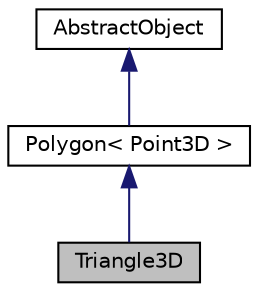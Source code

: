 digraph "Triangle3D"
{
  edge [fontname="Helvetica",fontsize="10",labelfontname="Helvetica",labelfontsize="10"];
  node [fontname="Helvetica",fontsize="10",shape=record];
  Node1 [label="Triangle3D",height=0.2,width=0.4,color="black", fillcolor="grey75", style="filled" fontcolor="black"];
  Node2 -> Node1 [dir="back",color="midnightblue",fontsize="10",style="solid",fontname="Helvetica"];
  Node2 [label="Polygon\< Point3D \>",height=0.2,width=0.4,color="black", fillcolor="white", style="filled",URL="$classPolygon.html"];
  Node3 -> Node2 [dir="back",color="midnightblue",fontsize="10",style="solid",fontname="Helvetica"];
  Node3 [label="AbstractObject",height=0.2,width=0.4,color="black", fillcolor="white", style="filled",URL="$classAbstractObject.html",tooltip="Abstract object interface."];
}
